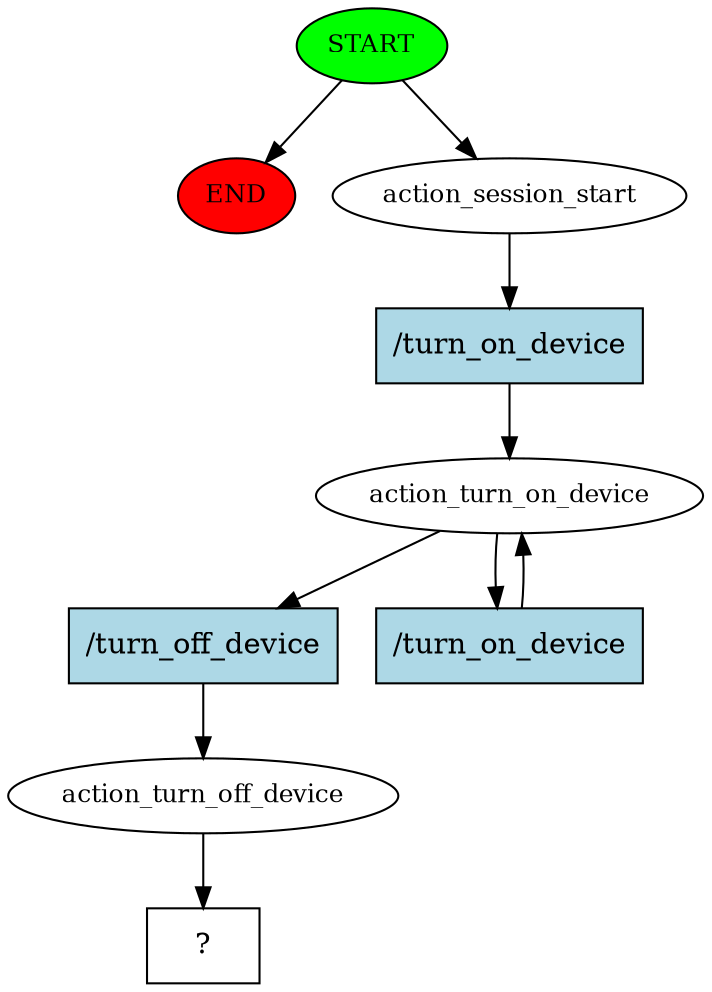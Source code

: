 digraph  {
0 [class="start active", fillcolor=green, fontsize=12, label=START, style=filled];
"-1" [class=end, fillcolor=red, fontsize=12, label=END, style=filled];
1 [class=active, fontsize=12, label=action_session_start];
2 [class=active, fontsize=12, label=action_turn_on_device];
4 [class=active, fontsize=12, label=action_turn_off_device];
5 [class="intent dashed active", label="  ?  ", shape=rect];
6 [class="intent active", fillcolor=lightblue, label="/turn_on_device", shape=rect, style=filled];
7 [class="intent active", fillcolor=lightblue, label="/turn_off_device", shape=rect, style=filled];
8 [class="intent active", fillcolor=lightblue, label="/turn_on_device", shape=rect, style=filled];
0 -> "-1"  [class="", key=NONE, label=""];
0 -> 1  [class=active, key=NONE, label=""];
1 -> 6  [class=active, key=0];
2 -> 7  [class=active, key=0];
2 -> 8  [class=active, key=0];
4 -> 5  [class=active, key=NONE, label=""];
6 -> 2  [class=active, key=0];
7 -> 4  [class=active, key=0];
8 -> 2  [class=active, key=0];
}
